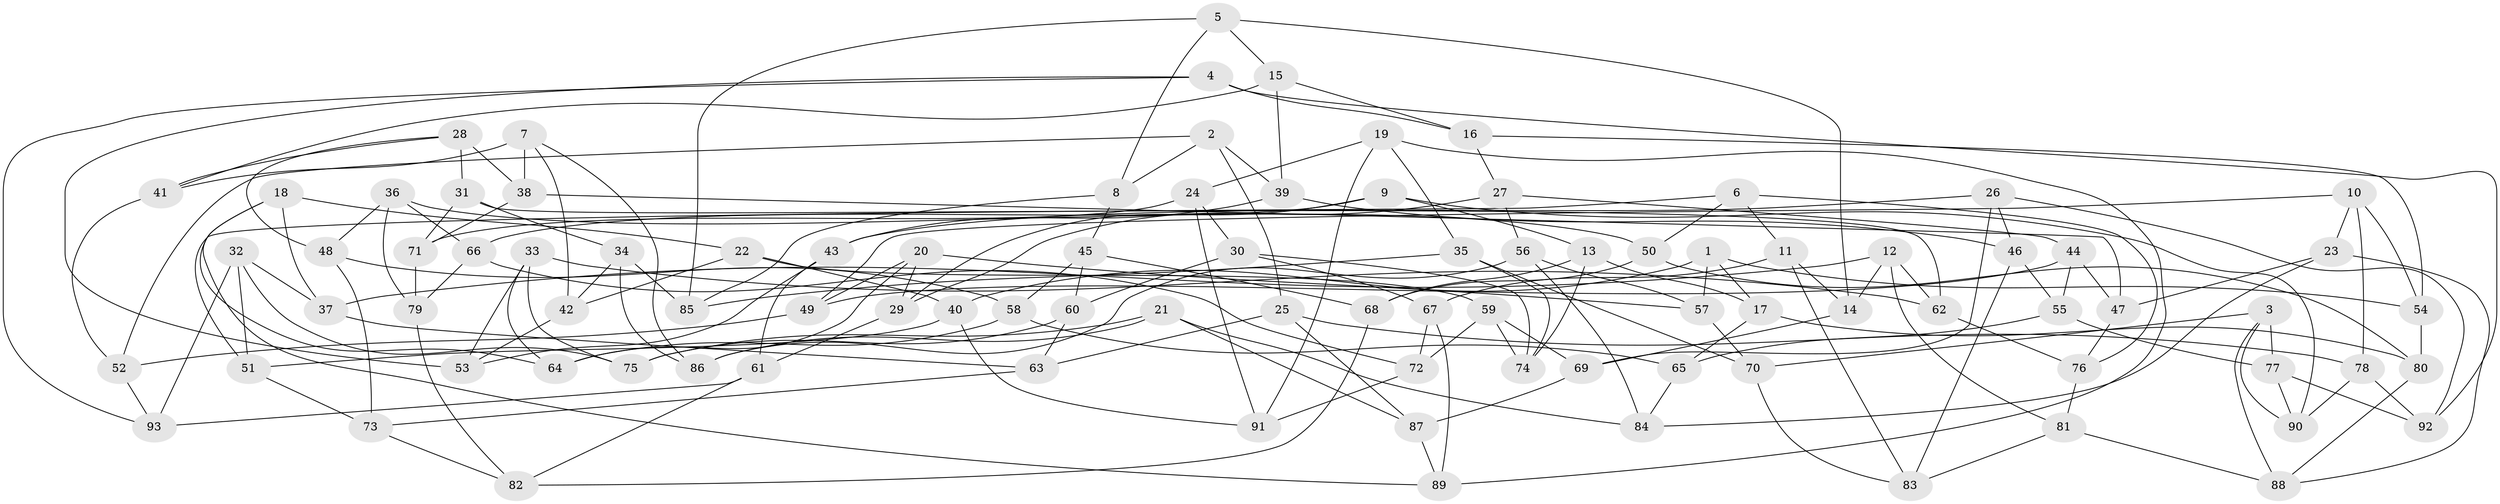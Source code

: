 // coarse degree distribution, {4: 0.2857142857142857, 5: 0.17857142857142858, 6: 0.4642857142857143, 3: 0.07142857142857142}
// Generated by graph-tools (version 1.1) at 2025/38/03/04/25 23:38:17]
// undirected, 93 vertices, 186 edges
graph export_dot {
  node [color=gray90,style=filled];
  1;
  2;
  3;
  4;
  5;
  6;
  7;
  8;
  9;
  10;
  11;
  12;
  13;
  14;
  15;
  16;
  17;
  18;
  19;
  20;
  21;
  22;
  23;
  24;
  25;
  26;
  27;
  28;
  29;
  30;
  31;
  32;
  33;
  34;
  35;
  36;
  37;
  38;
  39;
  40;
  41;
  42;
  43;
  44;
  45;
  46;
  47;
  48;
  49;
  50;
  51;
  52;
  53;
  54;
  55;
  56;
  57;
  58;
  59;
  60;
  61;
  62;
  63;
  64;
  65;
  66;
  67;
  68;
  69;
  70;
  71;
  72;
  73;
  74;
  75;
  76;
  77;
  78;
  79;
  80;
  81;
  82;
  83;
  84;
  85;
  86;
  87;
  88;
  89;
  90;
  91;
  92;
  93;
  1 -- 17;
  1 -- 54;
  1 -- 57;
  1 -- 40;
  2 -- 25;
  2 -- 39;
  2 -- 52;
  2 -- 8;
  3 -- 90;
  3 -- 70;
  3 -- 77;
  3 -- 88;
  4 -- 16;
  4 -- 53;
  4 -- 92;
  4 -- 93;
  5 -- 15;
  5 -- 85;
  5 -- 14;
  5 -- 8;
  6 -- 50;
  6 -- 11;
  6 -- 76;
  6 -- 51;
  7 -- 86;
  7 -- 41;
  7 -- 42;
  7 -- 38;
  8 -- 85;
  8 -- 45;
  9 -- 66;
  9 -- 29;
  9 -- 90;
  9 -- 13;
  10 -- 78;
  10 -- 49;
  10 -- 54;
  10 -- 23;
  11 -- 67;
  11 -- 14;
  11 -- 83;
  12 -- 14;
  12 -- 81;
  12 -- 62;
  12 -- 37;
  13 -- 74;
  13 -- 17;
  13 -- 68;
  14 -- 69;
  15 -- 16;
  15 -- 41;
  15 -- 39;
  16 -- 54;
  16 -- 27;
  17 -- 65;
  17 -- 80;
  18 -- 22;
  18 -- 37;
  18 -- 89;
  18 -- 64;
  19 -- 89;
  19 -- 91;
  19 -- 24;
  19 -- 35;
  20 -- 64;
  20 -- 49;
  20 -- 29;
  20 -- 57;
  21 -- 84;
  21 -- 86;
  21 -- 75;
  21 -- 87;
  22 -- 40;
  22 -- 59;
  22 -- 42;
  23 -- 47;
  23 -- 84;
  23 -- 88;
  24 -- 91;
  24 -- 30;
  24 -- 71;
  25 -- 87;
  25 -- 63;
  25 -- 78;
  26 -- 43;
  26 -- 69;
  26 -- 92;
  26 -- 46;
  27 -- 29;
  27 -- 56;
  27 -- 44;
  28 -- 38;
  28 -- 48;
  28 -- 41;
  28 -- 31;
  29 -- 61;
  30 -- 60;
  30 -- 74;
  30 -- 67;
  31 -- 34;
  31 -- 62;
  31 -- 71;
  32 -- 51;
  32 -- 75;
  32 -- 37;
  32 -- 93;
  33 -- 64;
  33 -- 62;
  33 -- 53;
  33 -- 75;
  34 -- 85;
  34 -- 86;
  34 -- 42;
  35 -- 74;
  35 -- 70;
  35 -- 85;
  36 -- 79;
  36 -- 66;
  36 -- 50;
  36 -- 48;
  37 -- 63;
  38 -- 71;
  38 -- 47;
  39 -- 43;
  39 -- 46;
  40 -- 91;
  40 -- 51;
  41 -- 52;
  42 -- 53;
  43 -- 53;
  43 -- 61;
  44 -- 47;
  44 -- 55;
  44 -- 49;
  45 -- 68;
  45 -- 58;
  45 -- 60;
  46 -- 55;
  46 -- 83;
  47 -- 76;
  48 -- 58;
  48 -- 73;
  49 -- 52;
  50 -- 68;
  50 -- 80;
  51 -- 73;
  52 -- 93;
  54 -- 80;
  55 -- 65;
  55 -- 77;
  56 -- 86;
  56 -- 57;
  56 -- 84;
  57 -- 70;
  58 -- 65;
  58 -- 64;
  59 -- 69;
  59 -- 74;
  59 -- 72;
  60 -- 63;
  60 -- 75;
  61 -- 82;
  61 -- 93;
  62 -- 76;
  63 -- 73;
  65 -- 84;
  66 -- 79;
  66 -- 72;
  67 -- 72;
  67 -- 89;
  68 -- 82;
  69 -- 87;
  70 -- 83;
  71 -- 79;
  72 -- 91;
  73 -- 82;
  76 -- 81;
  77 -- 92;
  77 -- 90;
  78 -- 92;
  78 -- 90;
  79 -- 82;
  80 -- 88;
  81 -- 88;
  81 -- 83;
  87 -- 89;
}
